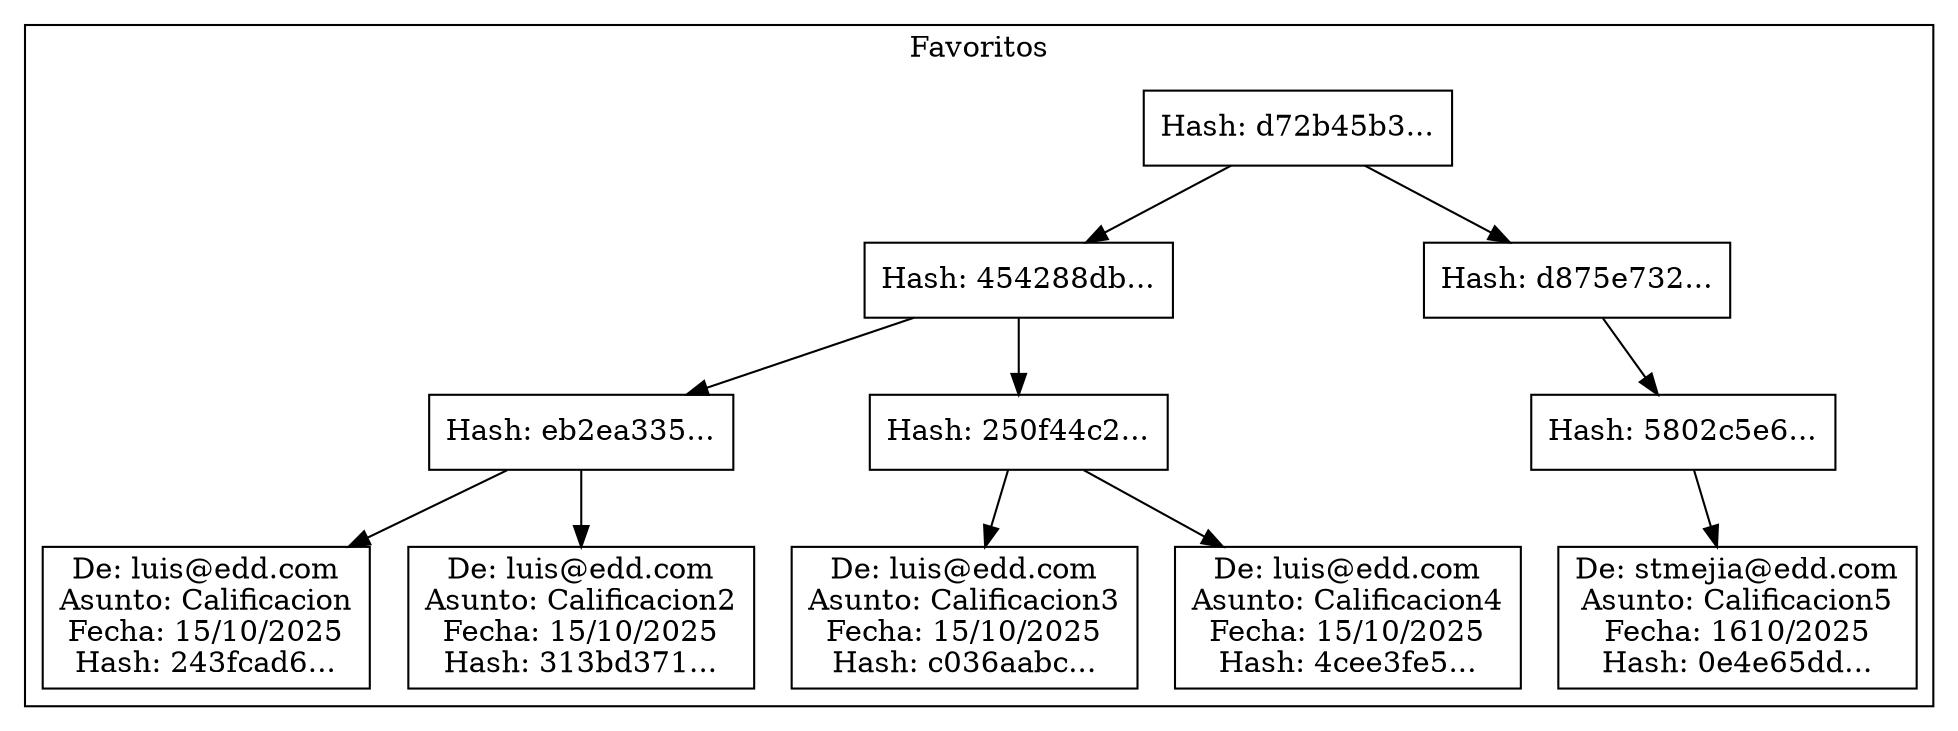 digraph MerkleTree {
  node [shape=record];
  graph [rankdir=TB];
  subgraph cluster_0 {
    label="Favoritos";
  node0 [label="Hash: d72b45b3..."];
  node1 [label="Hash: 454288db..."];
  node2 [label="Hash: eb2ea335..."];
  node3 [label="De: luis@edd.com\nAsunto: Calificacion\nFecha: 15/10/2025\nHash: 243fcad6..."];
  node2 -> node3;
  node4 [label="De: luis@edd.com\nAsunto: Calificacion2\nFecha: 15/10/2025\nHash: 313bd371..."];
  node2 -> node4;
  node1 -> node2;
  node5 [label="Hash: 250f44c2..."];
  node6 [label="De: luis@edd.com\nAsunto: Calificacion3\nFecha: 15/10/2025\nHash: c036aabc..."];
  node5 -> node6;
  node7 [label="De: luis@edd.com\nAsunto: Calificacion4\nFecha: 15/10/2025\nHash: 4cee3fe5..."];
  node5 -> node7;
  node1 -> node5;
  node0 -> node1;
  node8 [label="Hash: d875e732..."];
  node9 [label="Hash: 5802c5e6..."];
  node10 [label="De: stmejia@edd.com\nAsunto: Calificacion5\nFecha: 1610/2025\nHash: 0e4e65dd..."];
  node9 -> node10;
  node8 -> node9;
  node0 -> node8;
  }
}
